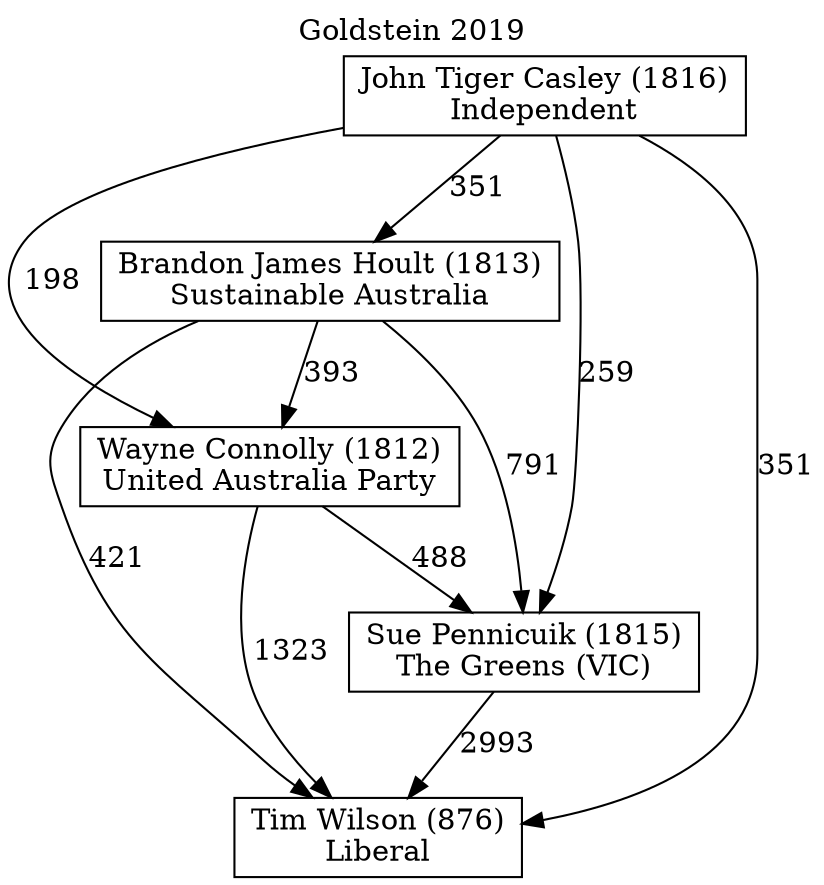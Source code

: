 // House preference flow
digraph "Tim Wilson (876)_Goldstein_2019" {
	graph [label="Goldstein 2019" labelloc=t mclimit=10]
	node [shape=box]
	"Tim Wilson (876)" [label="Tim Wilson (876)
Liberal"]
	"Sue Pennicuik (1815)" [label="Sue Pennicuik (1815)
The Greens (VIC)"]
	"Wayne Connolly (1812)" [label="Wayne Connolly (1812)
United Australia Party"]
	"Brandon James Hoult (1813)" [label="Brandon James Hoult (1813)
Sustainable Australia"]
	"John Tiger Casley (1816)" [label="John Tiger Casley (1816)
Independent"]
	"Sue Pennicuik (1815)" -> "Tim Wilson (876)" [label=2993]
	"Wayne Connolly (1812)" -> "Sue Pennicuik (1815)" [label=488]
	"Brandon James Hoult (1813)" -> "Wayne Connolly (1812)" [label=393]
	"John Tiger Casley (1816)" -> "Brandon James Hoult (1813)" [label=351]
	"Wayne Connolly (1812)" -> "Tim Wilson (876)" [label=1323]
	"Brandon James Hoult (1813)" -> "Tim Wilson (876)" [label=421]
	"John Tiger Casley (1816)" -> "Tim Wilson (876)" [label=351]
	"John Tiger Casley (1816)" -> "Wayne Connolly (1812)" [label=198]
	"Brandon James Hoult (1813)" -> "Sue Pennicuik (1815)" [label=791]
	"John Tiger Casley (1816)" -> "Sue Pennicuik (1815)" [label=259]
}
